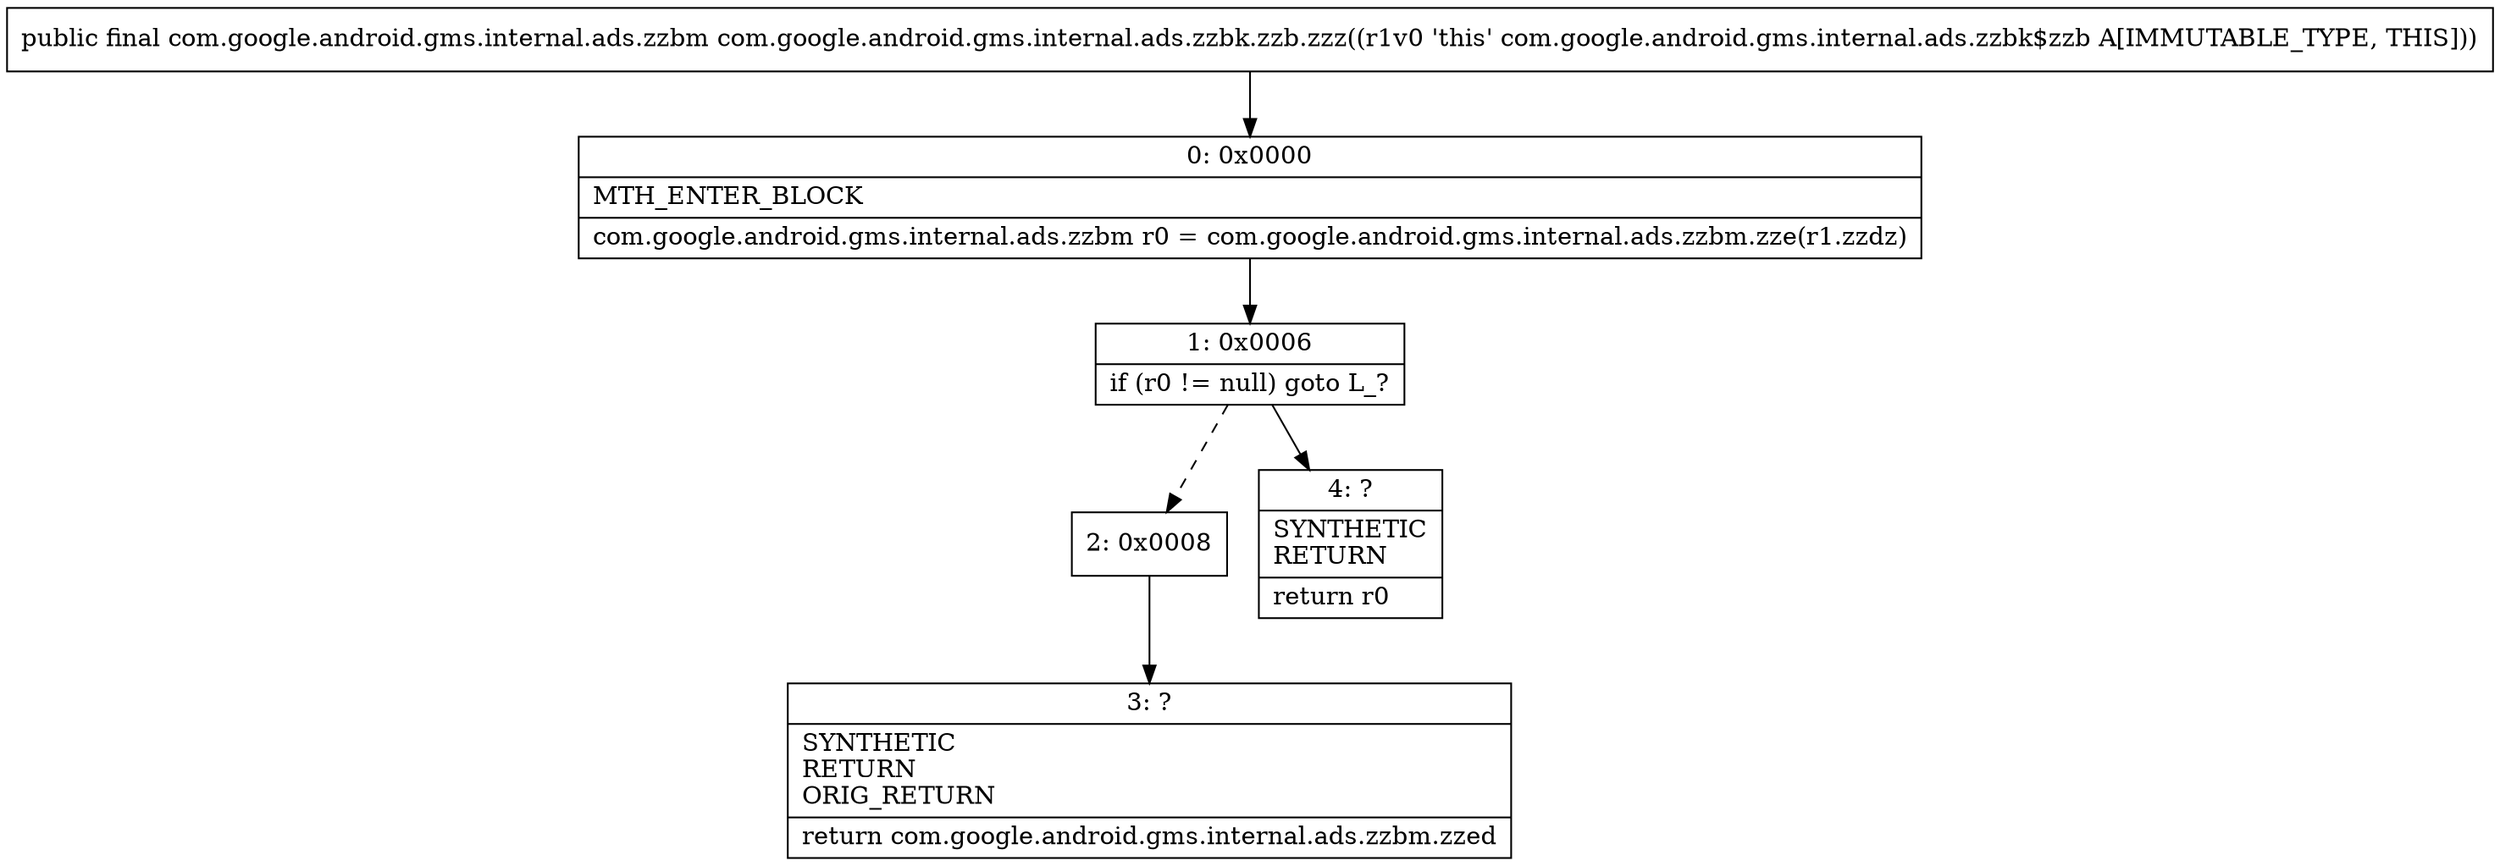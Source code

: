 digraph "CFG forcom.google.android.gms.internal.ads.zzbk.zzb.zzz()Lcom\/google\/android\/gms\/internal\/ads\/zzbm;" {
Node_0 [shape=record,label="{0\:\ 0x0000|MTH_ENTER_BLOCK\l|com.google.android.gms.internal.ads.zzbm r0 = com.google.android.gms.internal.ads.zzbm.zze(r1.zzdz)\l}"];
Node_1 [shape=record,label="{1\:\ 0x0006|if (r0 != null) goto L_?\l}"];
Node_2 [shape=record,label="{2\:\ 0x0008}"];
Node_3 [shape=record,label="{3\:\ ?|SYNTHETIC\lRETURN\lORIG_RETURN\l|return com.google.android.gms.internal.ads.zzbm.zzed\l}"];
Node_4 [shape=record,label="{4\:\ ?|SYNTHETIC\lRETURN\l|return r0\l}"];
MethodNode[shape=record,label="{public final com.google.android.gms.internal.ads.zzbm com.google.android.gms.internal.ads.zzbk.zzb.zzz((r1v0 'this' com.google.android.gms.internal.ads.zzbk$zzb A[IMMUTABLE_TYPE, THIS])) }"];
MethodNode -> Node_0;
Node_0 -> Node_1;
Node_1 -> Node_2[style=dashed];
Node_1 -> Node_4;
Node_2 -> Node_3;
}


